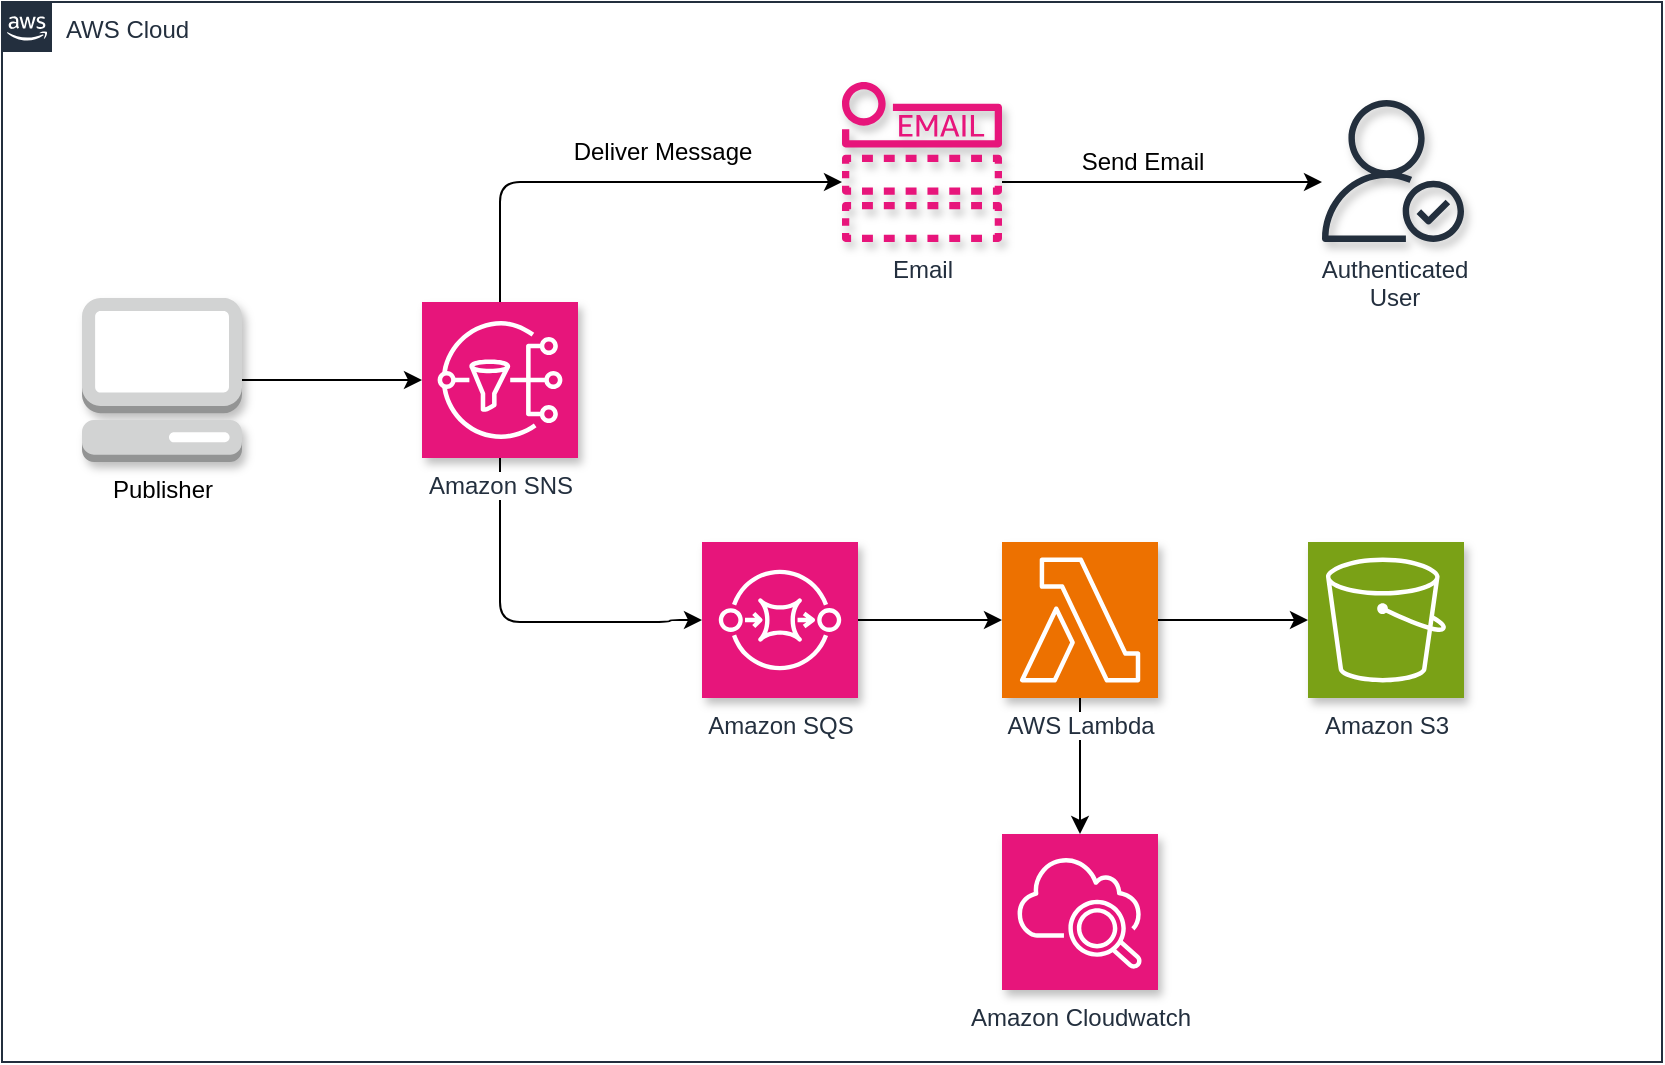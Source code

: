 <mxfile version="26.0.4">
  <diagram name="Page-1" id="f7VX984wakfF_ChnPinN">
    <mxGraphModel dx="690" dy="447" grid="1" gridSize="10" guides="1" tooltips="1" connect="1" arrows="1" fold="1" page="1" pageScale="1" pageWidth="827" pageHeight="1169" math="0" shadow="0">
      <root>
        <mxCell id="0" />
        <mxCell id="1" parent="0" />
        <mxCell id="Le-Q3GuwO5jUZ-lrrAV--2" value="AWS Cloud" style="points=[[0,0],[0.25,0],[0.5,0],[0.75,0],[1,0],[1,0.25],[1,0.5],[1,0.75],[1,1],[0.75,1],[0.5,1],[0.25,1],[0,1],[0,0.75],[0,0.5],[0,0.25]];outlineConnect=0;gradientColor=none;html=1;whiteSpace=wrap;fontSize=12;fontStyle=0;container=0;pointerEvents=0;collapsible=0;recursiveResize=0;shape=mxgraph.aws4.group;grIcon=mxgraph.aws4.group_aws_cloud_alt;strokeColor=#232F3E;fillColor=none;verticalAlign=top;align=left;spacingLeft=30;fontColor=#232F3E;dashed=0;" parent="1" vertex="1">
          <mxGeometry x="50" y="130" width="830" height="530" as="geometry" />
        </mxCell>
        <mxCell id="Le-Q3GuwO5jUZ-lrrAV--21" style="edgeStyle=orthogonalEdgeStyle;rounded=1;orthogonalLoop=1;jettySize=auto;html=1;curved=0;" parent="1" source="Le-Q3GuwO5jUZ-lrrAV--3" target="Le-Q3GuwO5jUZ-lrrAV--5" edge="1">
          <mxGeometry relative="1" as="geometry" />
        </mxCell>
        <mxCell id="Le-Q3GuwO5jUZ-lrrAV--3" value="Publisher" style="outlineConnect=0;dashed=0;verticalLabelPosition=bottom;verticalAlign=top;align=center;html=1;shape=mxgraph.aws3.management_console;fillColor=#D2D3D3;gradientColor=none;shadow=1;" parent="1" vertex="1">
          <mxGeometry x="90" y="278" width="80" height="82" as="geometry" />
        </mxCell>
        <mxCell id="Le-Q3GuwO5jUZ-lrrAV--14" style="edgeStyle=orthogonalEdgeStyle;rounded=1;orthogonalLoop=1;jettySize=auto;html=1;curved=0;exitX=0.5;exitY=0;exitDx=0;exitDy=0;exitPerimeter=0;" parent="1" source="Le-Q3GuwO5jUZ-lrrAV--5" target="Le-Q3GuwO5jUZ-lrrAV--10" edge="1">
          <mxGeometry relative="1" as="geometry">
            <Array as="points">
              <mxPoint x="299" y="220" />
            </Array>
          </mxGeometry>
        </mxCell>
        <mxCell id="Le-Q3GuwO5jUZ-lrrAV--6" value="Amazon SQS" style="sketch=0;points=[[0,0,0],[0.25,0,0],[0.5,0,0],[0.75,0,0],[1,0,0],[0,1,0],[0.25,1,0],[0.5,1,0],[0.75,1,0],[1,1,0],[0,0.25,0],[0,0.5,0],[0,0.75,0],[1,0.25,0],[1,0.5,0],[1,0.75,0]];outlineConnect=0;fontColor=#232F3E;fillColor=#E7157B;strokeColor=#ffffff;dashed=0;verticalLabelPosition=bottom;verticalAlign=top;align=center;html=1;fontSize=12;fontStyle=0;aspect=fixed;shape=mxgraph.aws4.resourceIcon;resIcon=mxgraph.aws4.sqs;shadow=1;" parent="1" vertex="1">
          <mxGeometry x="400" y="400" width="78" height="78" as="geometry" />
        </mxCell>
        <mxCell id="Le-Q3GuwO5jUZ-lrrAV--8" value="Amazon S3" style="sketch=0;points=[[0,0,0],[0.25,0,0],[0.5,0,0],[0.75,0,0],[1,0,0],[0,1,0],[0.25,1,0],[0.5,1,0],[0.75,1,0],[1,1,0],[0,0.25,0],[0,0.5,0],[0,0.75,0],[1,0.25,0],[1,0.5,0],[1,0.75,0]];outlineConnect=0;fontColor=#232F3E;fillColor=#7AA116;strokeColor=#ffffff;dashed=0;verticalLabelPosition=bottom;verticalAlign=top;align=center;html=1;fontSize=12;fontStyle=0;aspect=fixed;shape=mxgraph.aws4.resourceIcon;resIcon=mxgraph.aws4.s3;shadow=1;" parent="1" vertex="1">
          <mxGeometry x="703" y="400" width="78" height="78" as="geometry" />
        </mxCell>
        <mxCell id="Le-Q3GuwO5jUZ-lrrAV--9" value="Amazon Cloudwatch" style="sketch=0;points=[[0,0,0],[0.25,0,0],[0.5,0,0],[0.75,0,0],[1,0,0],[0,1,0],[0.25,1,0],[0.5,1,0],[0.75,1,0],[1,1,0],[0,0.25,0],[0,0.5,0],[0,0.75,0],[1,0.25,0],[1,0.5,0],[1,0.75,0]];points=[[0,0,0],[0.25,0,0],[0.5,0,0],[0.75,0,0],[1,0,0],[0,1,0],[0.25,1,0],[0.5,1,0],[0.75,1,0],[1,1,0],[0,0.25,0],[0,0.5,0],[0,0.75,0],[1,0.25,0],[1,0.5,0],[1,0.75,0]];outlineConnect=0;fontColor=#232F3E;fillColor=#E7157B;strokeColor=#ffffff;dashed=0;verticalLabelPosition=bottom;verticalAlign=top;align=center;html=1;fontSize=12;fontStyle=0;aspect=fixed;shape=mxgraph.aws4.resourceIcon;resIcon=mxgraph.aws4.cloudwatch_2;shadow=1;" parent="1" vertex="1">
          <mxGeometry x="550" y="546" width="78" height="78" as="geometry" />
        </mxCell>
        <mxCell id="Le-Q3GuwO5jUZ-lrrAV--15" style="edgeStyle=orthogonalEdgeStyle;rounded=1;orthogonalLoop=1;jettySize=auto;html=1;curved=0;" parent="1" source="Le-Q3GuwO5jUZ-lrrAV--10" target="Le-Q3GuwO5jUZ-lrrAV--12" edge="1">
          <mxGeometry relative="1" as="geometry">
            <Array as="points">
              <mxPoint x="610" y="220" />
              <mxPoint x="610" y="220" />
            </Array>
          </mxGeometry>
        </mxCell>
        <mxCell id="Le-Q3GuwO5jUZ-lrrAV--10" value="Email" style="sketch=0;outlineConnect=0;fontColor=#232F3E;gradientColor=none;fillColor=#E7157B;strokeColor=none;dashed=0;verticalLabelPosition=bottom;verticalAlign=top;align=center;html=1;fontSize=12;fontStyle=0;aspect=fixed;pointerEvents=1;shape=mxgraph.aws4.email_notification;shadow=1;" parent="1" vertex="1">
          <mxGeometry x="470" y="170" width="80" height="80" as="geometry" />
        </mxCell>
        <mxCell id="Le-Q3GuwO5jUZ-lrrAV--12" value="Authenticated&lt;br&gt;User" style="sketch=0;outlineConnect=0;fontColor=#232F3E;gradientColor=none;fillColor=#232F3D;strokeColor=none;dashed=0;verticalLabelPosition=bottom;verticalAlign=top;align=center;html=1;fontSize=12;fontStyle=0;aspect=fixed;pointerEvents=1;shape=mxgraph.aws4.authenticated_user;shadow=1;" parent="1" vertex="1">
          <mxGeometry x="710" y="179" width="71" height="71" as="geometry" />
        </mxCell>
        <mxCell id="Le-Q3GuwO5jUZ-lrrAV--16" style="edgeStyle=orthogonalEdgeStyle;rounded=1;orthogonalLoop=1;jettySize=auto;html=1;entryX=0;entryY=0.5;entryDx=0;entryDy=0;entryPerimeter=0;curved=0;" parent="1" source="Le-Q3GuwO5jUZ-lrrAV--5" target="Le-Q3GuwO5jUZ-lrrAV--6" edge="1">
          <mxGeometry relative="1" as="geometry">
            <Array as="points">
              <mxPoint x="299" y="440" />
              <mxPoint x="384" y="440" />
              <mxPoint x="384" y="439" />
            </Array>
          </mxGeometry>
        </mxCell>
        <mxCell id="Le-Q3GuwO5jUZ-lrrAV--17" style="edgeStyle=orthogonalEdgeStyle;rounded=1;orthogonalLoop=1;jettySize=auto;html=1;entryX=0;entryY=0.5;entryDx=0;entryDy=0;entryPerimeter=0;strokeColor=none;curved=0;" parent="1" source="Le-Q3GuwO5jUZ-lrrAV--6" target="Le-Q3GuwO5jUZ-lrrAV--7" edge="1">
          <mxGeometry relative="1" as="geometry" />
        </mxCell>
        <mxCell id="Le-Q3GuwO5jUZ-lrrAV--18" style="edgeStyle=orthogonalEdgeStyle;rounded=1;orthogonalLoop=1;jettySize=auto;html=1;entryX=0;entryY=0.5;entryDx=0;entryDy=0;entryPerimeter=0;curved=0;" parent="1" source="Le-Q3GuwO5jUZ-lrrAV--7" target="Le-Q3GuwO5jUZ-lrrAV--8" edge="1">
          <mxGeometry relative="1" as="geometry" />
        </mxCell>
        <mxCell id="Le-Q3GuwO5jUZ-lrrAV--19" style="edgeStyle=orthogonalEdgeStyle;rounded=1;orthogonalLoop=1;jettySize=auto;html=1;entryX=0;entryY=0.5;entryDx=0;entryDy=0;entryPerimeter=0;curved=0;" parent="1" source="Le-Q3GuwO5jUZ-lrrAV--6" target="Le-Q3GuwO5jUZ-lrrAV--7" edge="1">
          <mxGeometry relative="1" as="geometry" />
        </mxCell>
        <mxCell id="Le-Q3GuwO5jUZ-lrrAV--20" style="edgeStyle=orthogonalEdgeStyle;rounded=1;orthogonalLoop=1;jettySize=auto;html=1;entryX=0.5;entryY=0;entryDx=0;entryDy=0;entryPerimeter=0;curved=0;" parent="1" source="Le-Q3GuwO5jUZ-lrrAV--7" target="Le-Q3GuwO5jUZ-lrrAV--9" edge="1">
          <mxGeometry relative="1" as="geometry" />
        </mxCell>
        <mxCell id="Le-Q3GuwO5jUZ-lrrAV--22" value="Send Email" style="text;html=1;align=center;verticalAlign=middle;resizable=0;points=[];autosize=1;strokeColor=none;fillColor=none;" parent="1" vertex="1">
          <mxGeometry x="580" y="195" width="80" height="30" as="geometry" />
        </mxCell>
        <mxCell id="Le-Q3GuwO5jUZ-lrrAV--23" value="Deliver Message" style="text;html=1;align=center;verticalAlign=middle;resizable=0;points=[];autosize=1;strokeColor=none;fillColor=none;" parent="1" vertex="1">
          <mxGeometry x="325" y="190" width="110" height="30" as="geometry" />
        </mxCell>
        <mxCell id="Le-Q3GuwO5jUZ-lrrAV--5" value="&lt;span style=&quot;background-color: light-dark(#ffffff, var(--ge-dark-color, #121212));&quot;&gt;Amazon SNS&lt;/span&gt;" style="sketch=0;points=[[0,0,0],[0.25,0,0],[0.5,0,0],[0.75,0,0],[1,0,0],[0,1,0],[0.25,1,0],[0.5,1,0],[0.75,1,0],[1,1,0],[0,0.25,0],[0,0.5,0],[0,0.75,0],[1,0.25,0],[1,0.5,0],[1,0.75,0]];outlineConnect=0;fontColor=#232F3E;fillColor=#E7157B;strokeColor=#ffffff;dashed=0;verticalLabelPosition=bottom;verticalAlign=top;align=center;html=1;fontSize=12;fontStyle=0;aspect=fixed;shape=mxgraph.aws4.resourceIcon;resIcon=mxgraph.aws4.sns;shadow=1;" parent="1" vertex="1">
          <mxGeometry x="260" y="280" width="78" height="78" as="geometry" />
        </mxCell>
        <mxCell id="Le-Q3GuwO5jUZ-lrrAV--7" value="&lt;span style=&quot;background-color: light-dark(#ffffff, var(--ge-dark-color, #121212));&quot;&gt;AWS Lambda&lt;/span&gt;" style="sketch=0;points=[[0,0,0],[0.25,0,0],[0.5,0,0],[0.75,0,0],[1,0,0],[0,1,0],[0.25,1,0],[0.5,1,0],[0.75,1,0],[1,1,0],[0,0.25,0],[0,0.5,0],[0,0.75,0],[1,0.25,0],[1,0.5,0],[1,0.75,0]];outlineConnect=0;fontColor=#232F3E;fillColor=#ED7100;strokeColor=#ffffff;dashed=0;verticalLabelPosition=bottom;verticalAlign=top;align=center;html=1;fontSize=12;fontStyle=0;aspect=fixed;shape=mxgraph.aws4.resourceIcon;resIcon=mxgraph.aws4.lambda;shadow=1;" parent="1" vertex="1">
          <mxGeometry x="550" y="400" width="78" height="78" as="geometry" />
        </mxCell>
      </root>
    </mxGraphModel>
  </diagram>
</mxfile>

